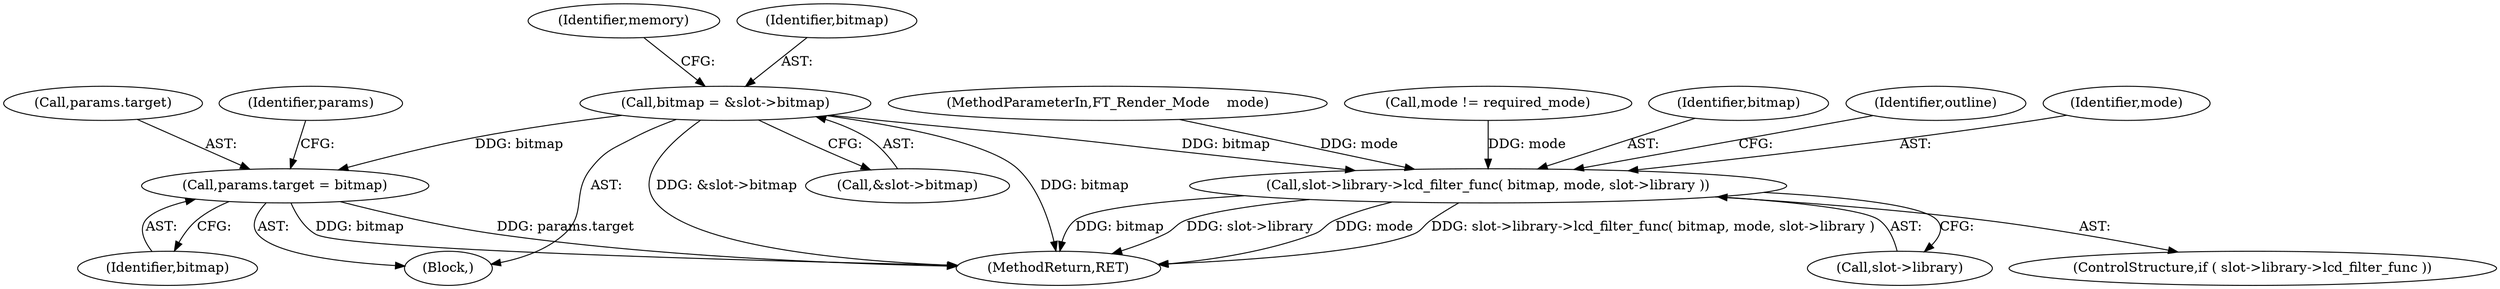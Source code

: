 digraph "0_savannah_6305b869d86ff415a33576df6d43729673c66eee_0@pointer" {
"1000251" [label="(Call,bitmap = &slot->bitmap)"];
"1000469" [label="(Call,params.target = bitmap)"];
"1000594" [label="(Call,slot->library->lcd_filter_func( bitmap, mode, slot->library ))"];
"1000251" [label="(Call,bitmap = &slot->bitmap)"];
"1000653" [label="(MethodReturn,RET)"];
"1000597" [label="(Call,slot->library)"];
"1000595" [label="(Identifier,bitmap)"];
"1000470" [label="(Call,params.target)"];
"1000601" [label="(Identifier,outline)"];
"1000258" [label="(Identifier,memory)"];
"1000252" [label="(Identifier,bitmap)"];
"1000253" [label="(Call,&slot->bitmap)"];
"1000588" [label="(ControlStructure,if ( slot->library->lcd_filter_func ))"];
"1000596" [label="(Identifier,mode)"];
"1000120" [label="(MethodParameterIn,FT_Render_Mode    mode)"];
"1000594" [label="(Call,slot->library->lcd_filter_func( bitmap, mode, slot->library ))"];
"1000469" [label="(Call,params.target = bitmap)"];
"1000473" [label="(Identifier,bitmap)"];
"1000168" [label="(Call,mode != required_mode)"];
"1000123" [label="(Block,)"];
"1000476" [label="(Identifier,params)"];
"1000251" -> "1000123"  [label="AST: "];
"1000251" -> "1000253"  [label="CFG: "];
"1000252" -> "1000251"  [label="AST: "];
"1000253" -> "1000251"  [label="AST: "];
"1000258" -> "1000251"  [label="CFG: "];
"1000251" -> "1000653"  [label="DDG: &slot->bitmap"];
"1000251" -> "1000653"  [label="DDG: bitmap"];
"1000251" -> "1000469"  [label="DDG: bitmap"];
"1000251" -> "1000594"  [label="DDG: bitmap"];
"1000469" -> "1000123"  [label="AST: "];
"1000469" -> "1000473"  [label="CFG: "];
"1000470" -> "1000469"  [label="AST: "];
"1000473" -> "1000469"  [label="AST: "];
"1000476" -> "1000469"  [label="CFG: "];
"1000469" -> "1000653"  [label="DDG: bitmap"];
"1000469" -> "1000653"  [label="DDG: params.target"];
"1000594" -> "1000588"  [label="AST: "];
"1000594" -> "1000597"  [label="CFG: "];
"1000595" -> "1000594"  [label="AST: "];
"1000596" -> "1000594"  [label="AST: "];
"1000597" -> "1000594"  [label="AST: "];
"1000601" -> "1000594"  [label="CFG: "];
"1000594" -> "1000653"  [label="DDG: bitmap"];
"1000594" -> "1000653"  [label="DDG: slot->library"];
"1000594" -> "1000653"  [label="DDG: mode"];
"1000594" -> "1000653"  [label="DDG: slot->library->lcd_filter_func( bitmap, mode, slot->library )"];
"1000168" -> "1000594"  [label="DDG: mode"];
"1000120" -> "1000594"  [label="DDG: mode"];
}
